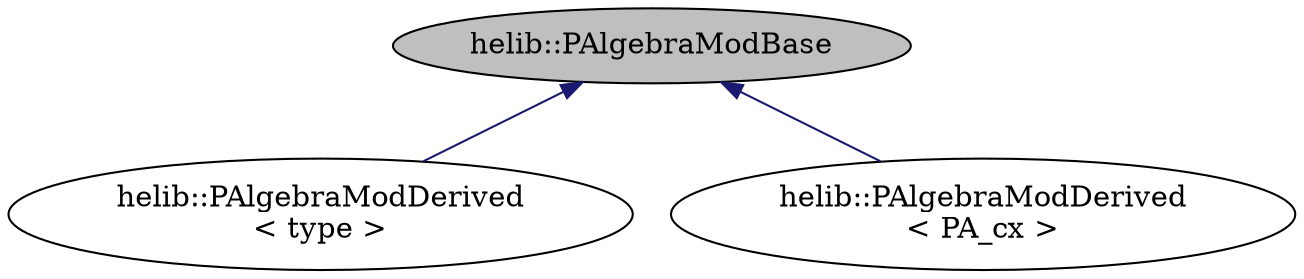 digraph "helib::PAlgebraModBase"
{
  N0 [label="helib::PAlgebraModBase",color="black", fillcolor="grey75", style="filled", fontcolor="black"];
  N0 -> N1 [dir="back",color="midnightblue",style="solid"];
  N1 [label="helib::PAlgebraModDerived\l\< type \>",color="black", fillcolor="white", style="filled",tooltip="A concrete instantiation of the virtual class. "];
  N0 -> N2 [dir="back",color="midnightblue",style="solid"];
  N2 [label="helib::PAlgebraModDerived\l\< PA_cx \>",color="black", fillcolor="white", style="filled"];
}

